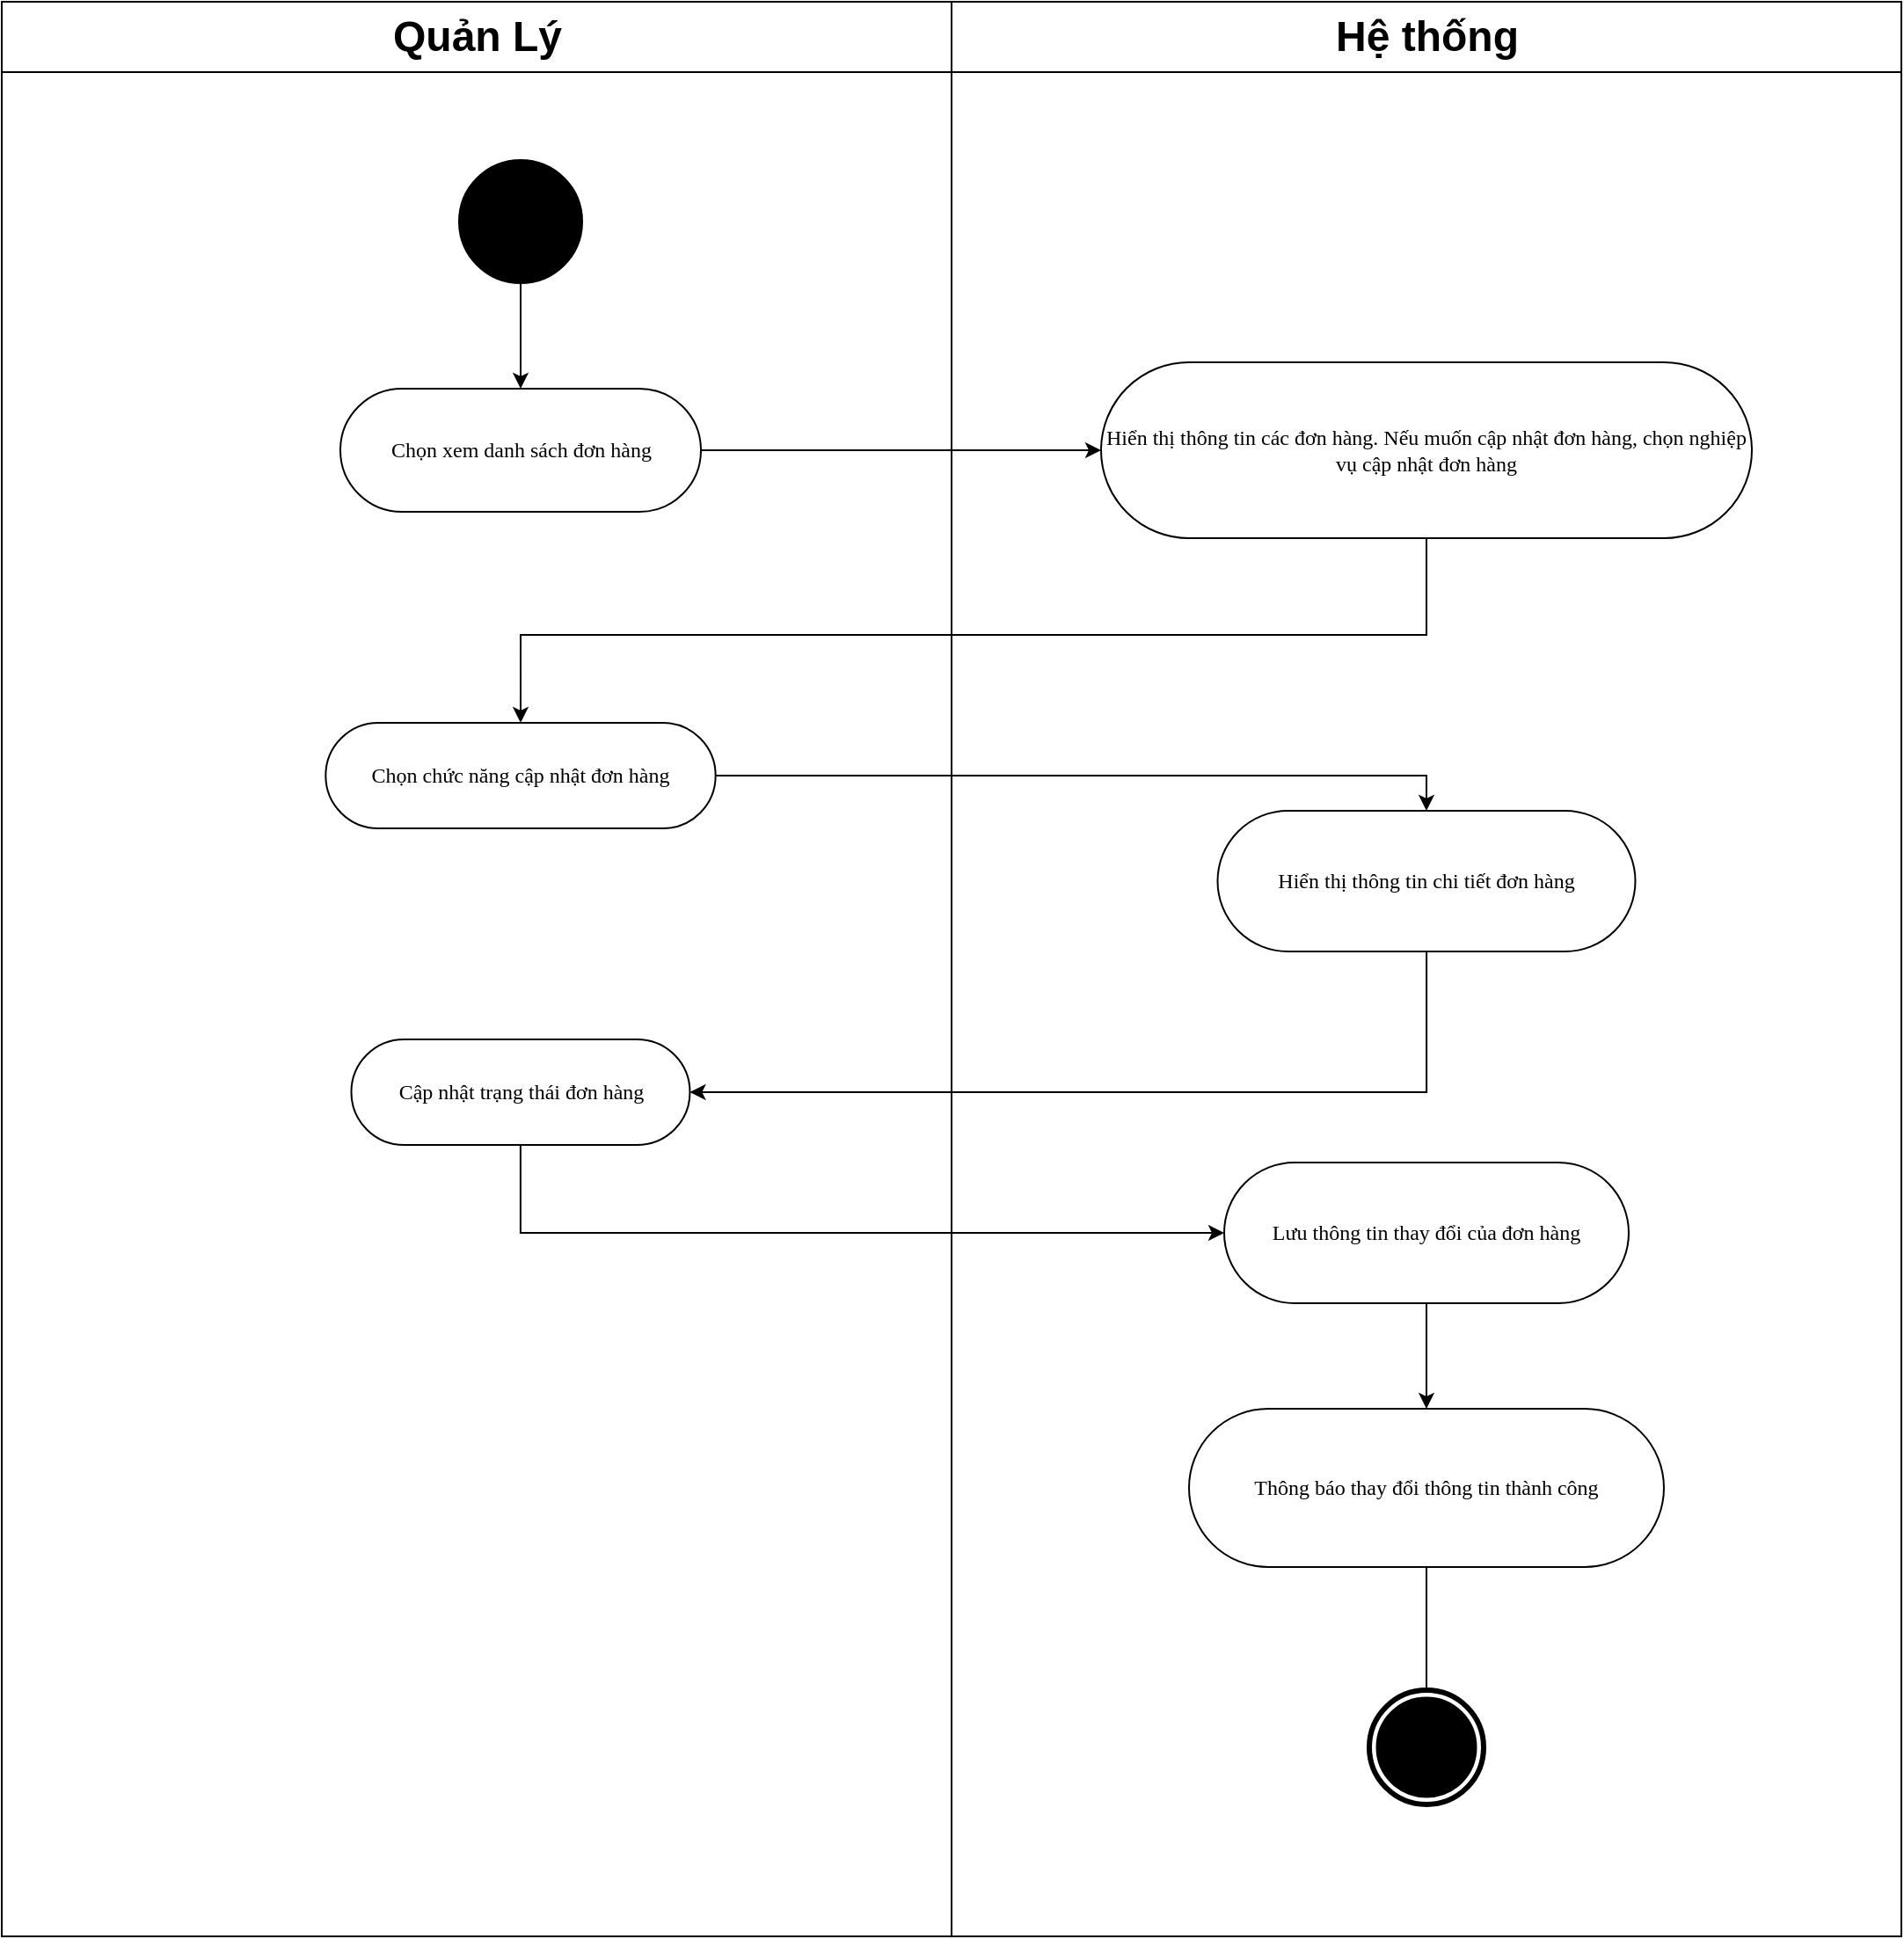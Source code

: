 <mxfile version="26.2.4">
  <diagram name="Page-1" id="0783ab3e-0a74-02c8-0abd-f7b4e66b4bec">
    <mxGraphModel dx="1826" dy="1117" grid="1" gridSize="10" guides="1" tooltips="1" connect="1" arrows="1" fold="1" page="1" pageScale="1" pageWidth="850" pageHeight="1100" background="none" math="0" shadow="0">
      <root>
        <mxCell id="0" />
        <mxCell id="1" parent="0" />
        <mxCell id="7YTmDrb1H7P5JwjWDrvE-56" value="&lt;font style=&quot;font-size: 24px;&quot;&gt;Hệ thống&lt;/font&gt;" style="swimlane;html=1;startSize=40;" parent="1" vertex="1">
          <mxGeometry x="50" y="80" width="540" height="1100" as="geometry" />
        </mxCell>
        <mxCell id="7YTmDrb1H7P5JwjWDrvE-58" value="Hiển thị thông tin các đơn hàng. Nếu muốn cập nhật đơn hàng, chọn nghiệp vụ cập nhật đơn hàng" style="rounded=1;whiteSpace=wrap;html=1;shadow=0;comic=0;labelBackgroundColor=none;strokeWidth=1;fontFamily=Verdana;fontSize=12;align=center;arcSize=50;" parent="7YTmDrb1H7P5JwjWDrvE-56" vertex="1">
          <mxGeometry x="85" y="205" width="370" height="100" as="geometry" />
        </mxCell>
        <mxCell id="7YTmDrb1H7P5JwjWDrvE-60" value="Hiển thị thông tin chi tiết đơn hàng" style="rounded=1;whiteSpace=wrap;html=1;shadow=0;comic=0;labelBackgroundColor=none;strokeWidth=1;fontFamily=Verdana;fontSize=12;align=center;arcSize=50;" parent="7YTmDrb1H7P5JwjWDrvE-56" vertex="1">
          <mxGeometry x="151.25" y="460" width="237.5" height="80" as="geometry" />
        </mxCell>
        <mxCell id="O0-GDnq471JB9G5V69Oq-9" style="edgeStyle=orthogonalEdgeStyle;rounded=0;orthogonalLoop=1;jettySize=auto;html=1;" edge="1" parent="7YTmDrb1H7P5JwjWDrvE-56" source="7YTmDrb1H7P5JwjWDrvE-62" target="7YTmDrb1H7P5JwjWDrvE-64">
          <mxGeometry relative="1" as="geometry" />
        </mxCell>
        <mxCell id="7YTmDrb1H7P5JwjWDrvE-62" value="Lưu thông tin thay đổi của đơn hàng" style="rounded=1;whiteSpace=wrap;html=1;shadow=0;comic=0;labelBackgroundColor=none;strokeWidth=1;fontFamily=Verdana;fontSize=12;align=center;arcSize=50;" parent="7YTmDrb1H7P5JwjWDrvE-56" vertex="1">
          <mxGeometry x="155" y="660" width="230" height="80" as="geometry" />
        </mxCell>
        <mxCell id="O0-GDnq471JB9G5V69Oq-10" style="edgeStyle=orthogonalEdgeStyle;rounded=0;orthogonalLoop=1;jettySize=auto;html=1;endArrow=none;startFill=0;" edge="1" parent="7YTmDrb1H7P5JwjWDrvE-56" source="7YTmDrb1H7P5JwjWDrvE-64" target="7YTmDrb1H7P5JwjWDrvE-57">
          <mxGeometry relative="1" as="geometry" />
        </mxCell>
        <mxCell id="7YTmDrb1H7P5JwjWDrvE-64" value="Thông báo thay đổi thông tin thành công" style="rounded=1;whiteSpace=wrap;html=1;shadow=0;comic=0;labelBackgroundColor=none;strokeWidth=1;fontFamily=Verdana;fontSize=12;align=center;arcSize=50;" parent="7YTmDrb1H7P5JwjWDrvE-56" vertex="1">
          <mxGeometry x="135" y="800" width="270" height="90" as="geometry" />
        </mxCell>
        <mxCell id="7YTmDrb1H7P5JwjWDrvE-57" value="" style="shape=mxgraph.bpmn.shape;html=1;verticalLabelPosition=bottom;labelBackgroundColor=#ffffff;verticalAlign=top;perimeter=ellipsePerimeter;outline=end;symbol=terminate;rounded=0;shadow=0;comic=0;strokeWidth=1;fontFamily=Verdana;fontSize=12;align=center;" parent="7YTmDrb1H7P5JwjWDrvE-56" vertex="1">
          <mxGeometry x="237.5" y="960" width="65" height="65" as="geometry" />
        </mxCell>
        <mxCell id="7YTmDrb1H7P5JwjWDrvE-35" value="&lt;font style=&quot;font-size: 24px;&quot;&gt;Quản Lý&lt;/font&gt;" style="swimlane;html=1;startSize=40;" parent="1" vertex="1">
          <mxGeometry x="-490" y="80" width="540" height="1100" as="geometry" />
        </mxCell>
        <mxCell id="O0-GDnq471JB9G5V69Oq-1" style="edgeStyle=orthogonalEdgeStyle;rounded=0;orthogonalLoop=1;jettySize=auto;html=1;" edge="1" parent="7YTmDrb1H7P5JwjWDrvE-35" source="7YTmDrb1H7P5JwjWDrvE-36" target="7YTmDrb1H7P5JwjWDrvE-37">
          <mxGeometry relative="1" as="geometry" />
        </mxCell>
        <mxCell id="7YTmDrb1H7P5JwjWDrvE-36" value="" style="ellipse;whiteSpace=wrap;html=1;rounded=0;shadow=0;comic=0;labelBackgroundColor=none;strokeWidth=1;fillColor=#000000;fontFamily=Verdana;fontSize=12;align=center;" parent="7YTmDrb1H7P5JwjWDrvE-35" vertex="1">
          <mxGeometry x="260" y="90" width="70" height="70" as="geometry" />
        </mxCell>
        <mxCell id="7YTmDrb1H7P5JwjWDrvE-37" value="Chọn xem danh sách đơn hàng" style="rounded=1;whiteSpace=wrap;html=1;shadow=0;comic=0;labelBackgroundColor=none;strokeWidth=1;fontFamily=Verdana;fontSize=12;align=center;arcSize=50;" parent="7YTmDrb1H7P5JwjWDrvE-35" vertex="1">
          <mxGeometry x="192.5" y="220" width="205" height="70" as="geometry" />
        </mxCell>
        <mxCell id="7YTmDrb1H7P5JwjWDrvE-40" value="Chọn chức năng cập nhật đơn hàng" style="rounded=1;whiteSpace=wrap;html=1;shadow=0;comic=0;labelBackgroundColor=none;strokeWidth=1;fontFamily=Verdana;fontSize=12;align=center;arcSize=50;" parent="7YTmDrb1H7P5JwjWDrvE-35" vertex="1">
          <mxGeometry x="184.16" y="410" width="221.67" height="60" as="geometry" />
        </mxCell>
        <mxCell id="7YTmDrb1H7P5JwjWDrvE-42" value="Cập nhật trạng thái đơn hàng" style="rounded=1;whiteSpace=wrap;html=1;shadow=0;comic=0;labelBackgroundColor=none;strokeWidth=1;fontFamily=Verdana;fontSize=12;align=center;arcSize=50;" parent="7YTmDrb1H7P5JwjWDrvE-35" vertex="1">
          <mxGeometry x="198.74" y="590" width="192.5" height="60" as="geometry" />
        </mxCell>
        <mxCell id="O0-GDnq471JB9G5V69Oq-2" style="edgeStyle=orthogonalEdgeStyle;rounded=0;orthogonalLoop=1;jettySize=auto;html=1;entryX=0;entryY=0.5;entryDx=0;entryDy=0;" edge="1" parent="1" source="7YTmDrb1H7P5JwjWDrvE-37" target="7YTmDrb1H7P5JwjWDrvE-58">
          <mxGeometry relative="1" as="geometry" />
        </mxCell>
        <mxCell id="O0-GDnq471JB9G5V69Oq-3" style="edgeStyle=orthogonalEdgeStyle;rounded=0;orthogonalLoop=1;jettySize=auto;html=1;entryX=0.5;entryY=0;entryDx=0;entryDy=0;" edge="1" parent="1" source="7YTmDrb1H7P5JwjWDrvE-58" target="7YTmDrb1H7P5JwjWDrvE-40">
          <mxGeometry relative="1" as="geometry">
            <Array as="points">
              <mxPoint x="320" y="440" />
              <mxPoint x="-195" y="440" />
            </Array>
          </mxGeometry>
        </mxCell>
        <mxCell id="O0-GDnq471JB9G5V69Oq-4" style="edgeStyle=orthogonalEdgeStyle;rounded=0;orthogonalLoop=1;jettySize=auto;html=1;entryX=0.5;entryY=0;entryDx=0;entryDy=0;" edge="1" parent="1" source="7YTmDrb1H7P5JwjWDrvE-40" target="7YTmDrb1H7P5JwjWDrvE-60">
          <mxGeometry relative="1" as="geometry" />
        </mxCell>
        <mxCell id="O0-GDnq471JB9G5V69Oq-6" style="edgeStyle=orthogonalEdgeStyle;rounded=0;orthogonalLoop=1;jettySize=auto;html=1;entryX=1;entryY=0.5;entryDx=0;entryDy=0;" edge="1" parent="1" source="7YTmDrb1H7P5JwjWDrvE-60" target="7YTmDrb1H7P5JwjWDrvE-42">
          <mxGeometry relative="1" as="geometry">
            <Array as="points">
              <mxPoint x="320" y="700" />
              <mxPoint x="-99" y="700" />
            </Array>
          </mxGeometry>
        </mxCell>
        <mxCell id="O0-GDnq471JB9G5V69Oq-7" style="edgeStyle=orthogonalEdgeStyle;rounded=0;orthogonalLoop=1;jettySize=auto;html=1;entryX=0;entryY=0.5;entryDx=0;entryDy=0;" edge="1" parent="1" source="7YTmDrb1H7P5JwjWDrvE-42" target="7YTmDrb1H7P5JwjWDrvE-62">
          <mxGeometry relative="1" as="geometry">
            <Array as="points">
              <mxPoint x="-195" y="780" />
            </Array>
          </mxGeometry>
        </mxCell>
      </root>
    </mxGraphModel>
  </diagram>
</mxfile>
